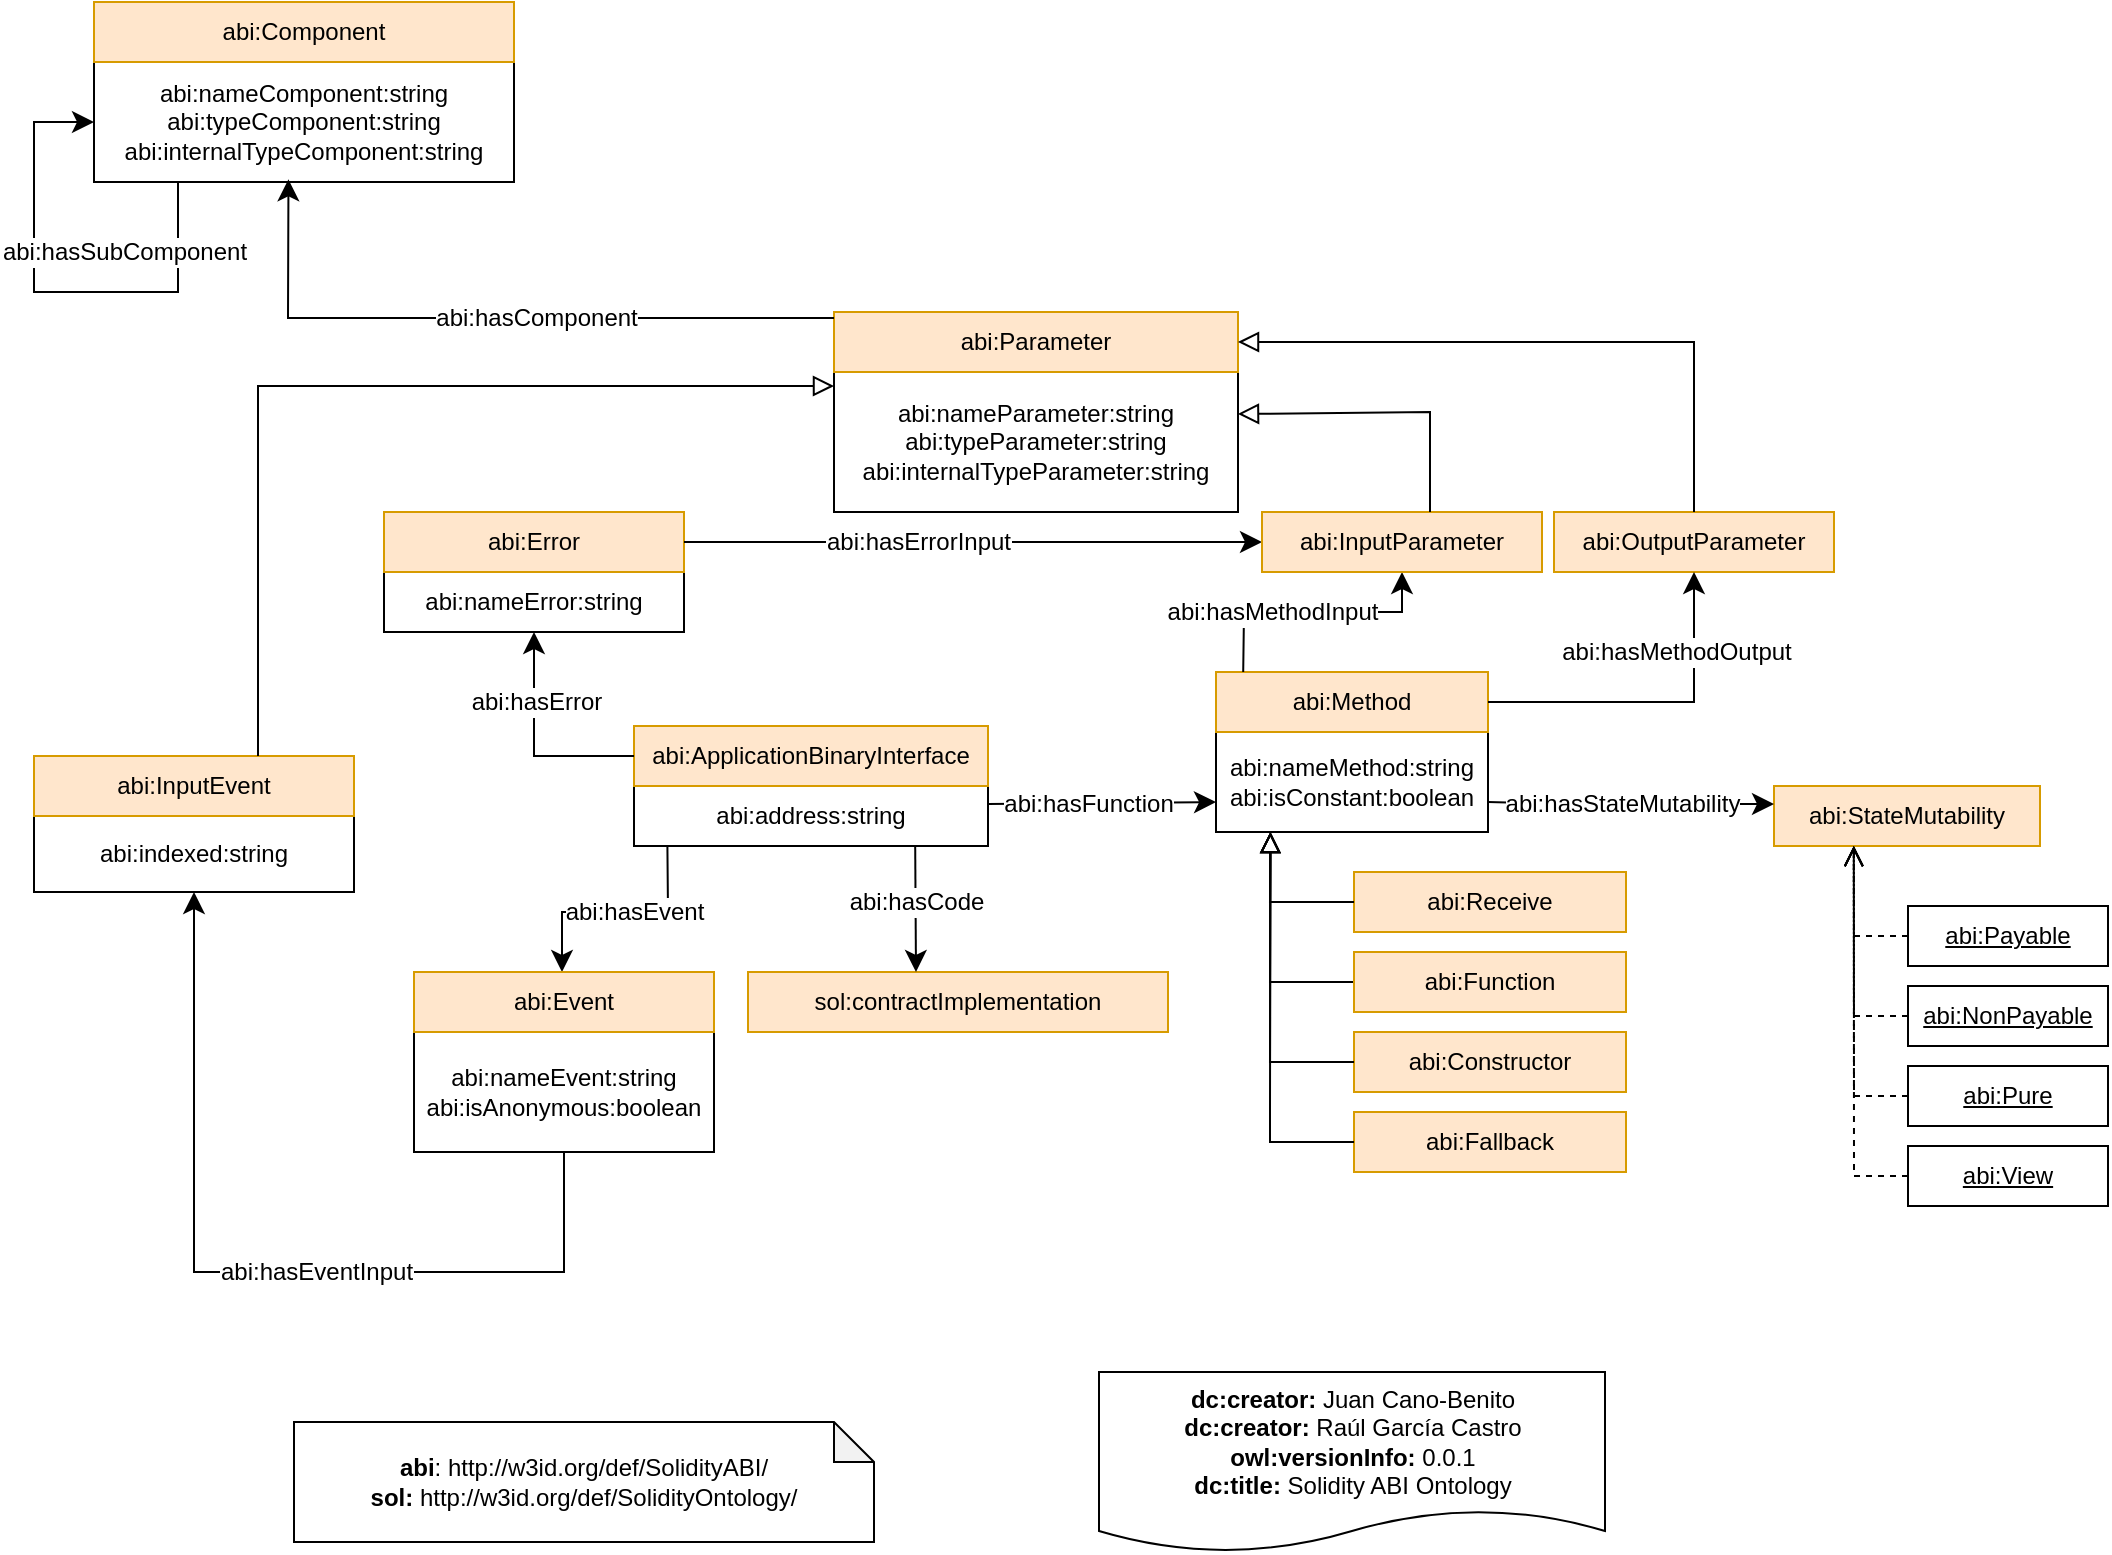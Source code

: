 <mxfile version="22.0.2" type="device">
  <diagram name="Página-1" id="bpEDX6xqWVn-J746UU-V">
    <mxGraphModel dx="1815" dy="2252" grid="1" gridSize="10" guides="1" tooltips="1" connect="1" arrows="1" fold="1" page="1" pageScale="1" pageWidth="827" pageHeight="1169" math="0" shadow="0">
      <root>
        <mxCell id="0" />
        <mxCell id="1" parent="0" />
        <mxCell id="cJj3Txq9HCWcAZoRYjCn-1" value="&lt;div&gt;&lt;b&gt;abi&lt;/b&gt;: http://w3id.org/def/SolidityABI/&lt;/div&gt;&lt;div&gt;&lt;b&gt;sol:&lt;/b&gt; http://w3id.org/def/SolidityOntology/&lt;br&gt;&lt;/div&gt;" style="shape=note;whiteSpace=wrap;html=1;backgroundOutline=1;darkOpacity=0.05;size=20;" parent="1" vertex="1">
          <mxGeometry x="-190" y="595" width="290" height="60" as="geometry" />
        </mxCell>
        <mxCell id="cJj3Txq9HCWcAZoRYjCn-2" value="&lt;div&gt;&lt;b&gt;dc:creator:&lt;/b&gt;&amp;nbsp;Juan Cano-Benito&lt;br&gt;&lt;div style=&quot;border-color: var(--border-color);&quot;&gt;&lt;b style=&quot;border-color: var(--border-color);&quot;&gt;dc:creator:&lt;/b&gt;&amp;nbsp;Raúl García Castro&lt;/div&gt;&lt;/div&gt;&lt;div&gt;&lt;b&gt;owl:versionInfo:&lt;/b&gt; 0.0.1&lt;/div&gt;&lt;div&gt;&lt;b&gt;dc:title:&lt;/b&gt;&amp;nbsp;Solidity ABI Ontology&lt;/div&gt;" style="shape=document;whiteSpace=wrap;html=1;boundedLbl=1;labelBackgroundColor=#ffffff;strokeColor=#000000;fontSize=12;fontColor=#000000;size=0.233;" parent="1" vertex="1">
          <mxGeometry x="212.5" y="570" width="253" height="90" as="geometry" />
        </mxCell>
        <mxCell id="cJj3Txq9HCWcAZoRYjCn-3" value="abi:address:string" style="rounded=0;whiteSpace=wrap;html=1;snapToPoint=1;points=[[0.1,0],[0.2,0],[0.3,0],[0.4,0],[0.5,0],[0.6,0],[0.7,0],[0.8,0],[0.9,0],[0,0.1],[0,0.3],[0,0.5],[0,0.7],[0,0.9],[0.1,1],[0.2,1],[0.3,1],[0.4,1],[0.5,1],[0.6,1],[0.7,1],[0.8,1],[0.9,1],[1,0.1],[1,0.3],[1,0.5],[1,0.7],[1,0.9]];" parent="1" vertex="1">
          <mxGeometry x="-20" y="277" width="177" height="30" as="geometry" />
        </mxCell>
        <mxCell id="cJj3Txq9HCWcAZoRYjCn-4" value="abi:ApplicationBinaryInterface" style="rounded=0;whiteSpace=wrap;html=1;snapToPoint=1;points=[[0.1,0],[0.2,0],[0.3,0],[0.4,0],[0.5,0],[0.6,0],[0.7,0],[0.8,0],[0.9,0],[0,0.1],[0,0.3],[0,0.5],[0,0.7],[0,0.9],[0.1,1],[0.2,1],[0.3,1],[0.4,1],[0.5,1],[0.6,1],[0.7,1],[0.8,1],[0.9,1],[1,0.1],[1,0.3],[1,0.5],[1,0.7],[1,0.9]];fillColor=#ffe6cc;strokeColor=#d79b00;" parent="1" vertex="1">
          <mxGeometry x="-20" y="247" width="177" height="30" as="geometry" />
        </mxCell>
        <mxCell id="cJj3Txq9HCWcAZoRYjCn-5" value="abi:nameMethod:string&lt;br&gt;abi:isConstant:boolean" style="rounded=0;whiteSpace=wrap;html=1;snapToPoint=1;points=[[0.1,0],[0.2,0],[0.3,0],[0.4,0],[0.5,0],[0.6,0],[0.7,0],[0.8,0],[0.9,0],[0,0.1],[0,0.3],[0,0.5],[0,0.7],[0,0.9],[0.1,1],[0.2,1],[0.3,1],[0.4,1],[0.5,1],[0.6,1],[0.7,1],[0.8,1],[0.9,1],[1,0.1],[1,0.3],[1,0.5],[1,0.7],[1,0.9]];" parent="1" vertex="1">
          <mxGeometry x="271" y="250" width="136" height="50" as="geometry" />
        </mxCell>
        <mxCell id="cJj3Txq9HCWcAZoRYjCn-6" value="abi:Method" style="rounded=0;whiteSpace=wrap;html=1;snapToPoint=1;points=[[0.1,0],[0.2,0],[0.3,0],[0.4,0],[0.5,0],[0.6,0],[0.7,0],[0.8,0],[0.9,0],[0,0.1],[0,0.3],[0,0.5],[0,0.7],[0,0.9],[0.1,1],[0.2,1],[0.3,1],[0.4,1],[0.5,1],[0.6,1],[0.7,1],[0.8,1],[0.9,1],[1,0.1],[1,0.3],[1,0.5],[1,0.7],[1,0.9]];fillColor=#ffe6cc;strokeColor=#d79b00;" parent="1" vertex="1">
          <mxGeometry x="271" y="220" width="136" height="30" as="geometry" />
        </mxCell>
        <mxCell id="cJj3Txq9HCWcAZoRYjCn-8" value="abi:OutputParameter" style="rounded=0;whiteSpace=wrap;html=1;snapToPoint=1;points=[[0.1,0],[0.2,0],[0.3,0],[0.4,0],[0.5,0],[0.6,0],[0.7,0],[0.8,0],[0.9,0],[0,0.1],[0,0.3],[0,0.5],[0,0.7],[0,0.9],[0.1,1],[0.2,1],[0.3,1],[0.4,1],[0.5,1],[0.6,1],[0.7,1],[0.8,1],[0.9,1],[1,0.1],[1,0.3],[1,0.5],[1,0.7],[1,0.9]];fillColor=#ffe6cc;strokeColor=#d79b00;" parent="1" vertex="1">
          <mxGeometry x="440" y="140" width="140" height="30" as="geometry" />
        </mxCell>
        <mxCell id="cJj3Txq9HCWcAZoRYjCn-9" value="abi:nameParameter:string&lt;br&gt;abi:typeParameter:string&lt;br&gt;abi:internalTypeParameter:string" style="rounded=0;whiteSpace=wrap;html=1;snapToPoint=1;points=[[0.1,0],[0.2,0],[0.3,0],[0.4,0],[0.5,0],[0.6,0],[0.7,0],[0.8,0],[0.9,0],[0,0.1],[0,0.3],[0,0.5],[0,0.7],[0,0.9],[0.1,1],[0.2,1],[0.3,1],[0.4,1],[0.5,1],[0.6,1],[0.7,1],[0.8,1],[0.9,1],[1,0.1],[1,0.3],[1,0.5],[1,0.7],[1,0.9]];" parent="1" vertex="1">
          <mxGeometry x="80" y="70" width="202" height="70" as="geometry" />
        </mxCell>
        <mxCell id="cJj3Txq9HCWcAZoRYjCn-10" value="abi:Parameter" style="rounded=0;whiteSpace=wrap;html=1;snapToPoint=1;points=[[0.1,0],[0.2,0],[0.3,0],[0.4,0],[0.5,0],[0.6,0],[0.7,0],[0.8,0],[0.9,0],[0,0.1],[0,0.3],[0,0.5],[0,0.7],[0,0.9],[0.1,1],[0.2,1],[0.3,1],[0.4,1],[0.5,1],[0.6,1],[0.7,1],[0.8,1],[0.9,1],[1,0.1],[1,0.3],[1,0.5],[1,0.7],[1,0.9]];fillColor=#ffe6cc;strokeColor=#d79b00;" parent="1" vertex="1">
          <mxGeometry x="80" y="40" width="202" height="30" as="geometry" />
        </mxCell>
        <mxCell id="cJj3Txq9HCWcAZoRYjCn-11" value="" style="endArrow=classic;html=1;exitX=1;exitY=0.3;exitDx=0;exitDy=0;entryX=0;entryY=0.7;entryDx=0;entryDy=0;endSize=8;arcSize=0;rounded=0;" parent="1" source="cJj3Txq9HCWcAZoRYjCn-3" target="cJj3Txq9HCWcAZoRYjCn-5" edge="1">
          <mxGeometry width="50" height="50" relative="1" as="geometry">
            <mxPoint x="127" y="360" as="sourcePoint" />
            <mxPoint x="324" y="360" as="targetPoint" />
          </mxGeometry>
        </mxCell>
        <mxCell id="cJj3Txq9HCWcAZoRYjCn-12" value="&lt;div&gt;abi:hasFunction&lt;br&gt;&lt;/div&gt;" style="text;html=1;align=center;verticalAlign=middle;resizable=0;points=[];labelBackgroundColor=#ffffff;" parent="cJj3Txq9HCWcAZoRYjCn-11" vertex="1" connectable="0">
          <mxGeometry x="-0.127" relative="1" as="geometry">
            <mxPoint as="offset" />
          </mxGeometry>
        </mxCell>
        <mxCell id="cJj3Txq9HCWcAZoRYjCn-13" value="" style="endArrow=block;html=1;fontColor=#000099;endFill=0;entryX=0.2;entryY=1;entryDx=0;entryDy=0;endSize=8;arcSize=0;rounded=0;exitX=0;exitY=0.5;exitDx=0;exitDy=0;" parent="1" source="cJj3Txq9HCWcAZoRYjCn-16" target="cJj3Txq9HCWcAZoRYjCn-5" edge="1">
          <mxGeometry width="50" height="50" relative="1" as="geometry">
            <mxPoint x="339" y="80" as="sourcePoint" />
            <mxPoint x="317" y="80" as="targetPoint" />
            <Array as="points">
              <mxPoint x="298" y="375" />
            </Array>
          </mxGeometry>
        </mxCell>
        <mxCell id="cJj3Txq9HCWcAZoRYjCn-16" value="abi:Function" style="rounded=0;whiteSpace=wrap;html=1;snapToPoint=1;points=[[0.1,0],[0.2,0],[0.3,0],[0.4,0],[0.5,0],[0.6,0],[0.7,0],[0.8,0],[0.9,0],[0,0.1],[0,0.3],[0,0.5],[0,0.7],[0,0.9],[0.1,1],[0.2,1],[0.3,1],[0.4,1],[0.5,1],[0.6,1],[0.7,1],[0.8,1],[0.9,1],[1,0.1],[1,0.3],[1,0.5],[1,0.7],[1,0.9]];fillColor=#ffe6cc;strokeColor=#d79b00;" parent="1" vertex="1">
          <mxGeometry x="340" y="360" width="136" height="30" as="geometry" />
        </mxCell>
        <mxCell id="cJj3Txq9HCWcAZoRYjCn-18" value="abi:Constructor" style="rounded=0;whiteSpace=wrap;html=1;snapToPoint=1;points=[[0.1,0],[0.2,0],[0.3,0],[0.4,0],[0.5,0],[0.6,0],[0.7,0],[0.8,0],[0.9,0],[0,0.1],[0,0.3],[0,0.5],[0,0.7],[0,0.9],[0.1,1],[0.2,1],[0.3,1],[0.4,1],[0.5,1],[0.6,1],[0.7,1],[0.8,1],[0.9,1],[1,0.1],[1,0.3],[1,0.5],[1,0.7],[1,0.9]];fillColor=#ffe6cc;strokeColor=#d79b00;" parent="1" vertex="1">
          <mxGeometry x="340" y="400" width="136" height="30" as="geometry" />
        </mxCell>
        <mxCell id="cJj3Txq9HCWcAZoRYjCn-19" value="abi:Fallback" style="rounded=0;whiteSpace=wrap;html=1;snapToPoint=1;points=[[0.1,0],[0.2,0],[0.3,0],[0.4,0],[0.5,0],[0.6,0],[0.7,0],[0.8,0],[0.9,0],[0,0.1],[0,0.3],[0,0.5],[0,0.7],[0,0.9],[0.1,1],[0.2,1],[0.3,1],[0.4,1],[0.5,1],[0.6,1],[0.7,1],[0.8,1],[0.9,1],[1,0.1],[1,0.3],[1,0.5],[1,0.7],[1,0.9]];fillColor=#ffe6cc;strokeColor=#d79b00;" parent="1" vertex="1">
          <mxGeometry x="340" y="440" width="136" height="30" as="geometry" />
        </mxCell>
        <mxCell id="cJj3Txq9HCWcAZoRYjCn-20" value="" style="endArrow=block;html=1;fontColor=#000099;endFill=0;endSize=8;arcSize=0;rounded=0;exitX=0;exitY=0.5;exitDx=0;exitDy=0;entryX=0.2;entryY=1;entryDx=0;entryDy=0;" parent="1" source="cJj3Txq9HCWcAZoRYjCn-18" target="cJj3Txq9HCWcAZoRYjCn-5" edge="1">
          <mxGeometry width="50" height="50" relative="1" as="geometry">
            <mxPoint x="387" y="85" as="sourcePoint" />
            <mxPoint x="307" y="170" as="targetPoint" />
            <Array as="points">
              <mxPoint x="298" y="415" />
            </Array>
          </mxGeometry>
        </mxCell>
        <mxCell id="cJj3Txq9HCWcAZoRYjCn-21" value="" style="endArrow=block;html=1;fontColor=#000099;endFill=0;endSize=8;arcSize=0;rounded=0;exitX=0;exitY=0.5;exitDx=0;exitDy=0;entryX=0.2;entryY=1;entryDx=0;entryDy=0;" parent="1" source="cJj3Txq9HCWcAZoRYjCn-19" target="cJj3Txq9HCWcAZoRYjCn-5" edge="1">
          <mxGeometry width="50" height="50" relative="1" as="geometry">
            <mxPoint x="387" y="125" as="sourcePoint" />
            <mxPoint x="349" y="230" as="targetPoint" />
            <Array as="points">
              <mxPoint x="298" y="455" />
              <mxPoint x="298" y="440" />
            </Array>
          </mxGeometry>
        </mxCell>
        <mxCell id="cJj3Txq9HCWcAZoRYjCn-23" value="abi:StateMutability" style="rounded=0;whiteSpace=wrap;html=1;snapToPoint=1;points=[[0.1,0],[0.2,0],[0.3,0],[0.4,0],[0.5,0],[0.6,0],[0.7,0],[0.8,0],[0.9,0],[0,0.1],[0,0.3],[0,0.5],[0,0.7],[0,0.9],[0.1,1],[0.2,1],[0.3,1],[0.4,1],[0.5,1],[0.6,1],[0.7,1],[0.8,1],[0.9,1],[1,0.1],[1,0.3],[1,0.5],[1,0.7],[1,0.9]];fillColor=#ffe6cc;strokeColor=#d79b00;" parent="1" vertex="1">
          <mxGeometry x="550" y="277" width="133" height="30" as="geometry" />
        </mxCell>
        <mxCell id="cJj3Txq9HCWcAZoRYjCn-24" value="" style="endArrow=classic;html=1;exitX=1;exitY=0.5;exitDx=0;exitDy=0;entryX=0.5;entryY=1;entryDx=0;entryDy=0;endSize=8;arcSize=0;rounded=0;" parent="1" source="cJj3Txq9HCWcAZoRYjCn-6" target="cJj3Txq9HCWcAZoRYjCn-8" edge="1">
          <mxGeometry width="50" height="50" relative="1" as="geometry">
            <mxPoint x="407" y="310" as="sourcePoint" />
            <mxPoint x="535" y="310" as="targetPoint" />
            <Array as="points">
              <mxPoint x="510" y="235" />
            </Array>
          </mxGeometry>
        </mxCell>
        <mxCell id="cJj3Txq9HCWcAZoRYjCn-25" value="&lt;div&gt;abi:hasMethodOutput&lt;br&gt;&lt;/div&gt;" style="text;html=1;align=center;verticalAlign=middle;resizable=0;points=[];labelBackgroundColor=#ffffff;" parent="cJj3Txq9HCWcAZoRYjCn-24" vertex="1" connectable="0">
          <mxGeometry x="-0.127" relative="1" as="geometry">
            <mxPoint x="20" y="-25" as="offset" />
          </mxGeometry>
        </mxCell>
        <mxCell id="cJj3Txq9HCWcAZoRYjCn-26" value="" style="endArrow=classic;html=1;exitX=0.1;exitY=0;exitDx=0;exitDy=0;entryX=0.5;entryY=1;entryDx=0;entryDy=0;endSize=8;arcSize=0;rounded=0;" parent="1" source="cJj3Txq9HCWcAZoRYjCn-6" target="rs8FluNcS8zjpksZ3zof-5" edge="1">
          <mxGeometry width="50" height="50" relative="1" as="geometry">
            <mxPoint x="417" y="313" as="sourcePoint" />
            <mxPoint x="567" y="271" as="targetPoint" />
            <Array as="points">
              <mxPoint x="285" y="190" />
              <mxPoint x="364" y="190" />
            </Array>
          </mxGeometry>
        </mxCell>
        <mxCell id="cJj3Txq9HCWcAZoRYjCn-27" value="&lt;div&gt;abi:hasMethodInput&lt;br&gt;&lt;/div&gt;" style="text;html=1;align=center;verticalAlign=middle;resizable=0;points=[];labelBackgroundColor=#ffffff;" parent="cJj3Txq9HCWcAZoRYjCn-26" vertex="1" connectable="0">
          <mxGeometry x="-0.127" relative="1" as="geometry">
            <mxPoint x="-13" as="offset" />
          </mxGeometry>
        </mxCell>
        <mxCell id="cJj3Txq9HCWcAZoRYjCn-28" value="" style="endArrow=classic;html=1;exitX=1;exitY=0.7;exitDx=0;exitDy=0;entryX=0;entryY=0.3;entryDx=0;entryDy=0;endSize=8;arcSize=0;rounded=0;" parent="1" source="cJj3Txq9HCWcAZoRYjCn-5" target="cJj3Txq9HCWcAZoRYjCn-23" edge="1">
          <mxGeometry width="50" height="50" relative="1" as="geometry">
            <mxPoint x="427" y="282" as="sourcePoint" />
            <mxPoint x="577" y="240" as="targetPoint" />
            <Array as="points">
              <mxPoint x="450" y="286" />
            </Array>
          </mxGeometry>
        </mxCell>
        <mxCell id="cJj3Txq9HCWcAZoRYjCn-29" value="&lt;div&gt;abi:hasStateMutability&lt;br&gt;&lt;/div&gt;" style="text;html=1;align=center;verticalAlign=middle;resizable=0;points=[];labelBackgroundColor=#ffffff;" parent="cJj3Txq9HCWcAZoRYjCn-28" vertex="1" connectable="0">
          <mxGeometry x="-0.127" relative="1" as="geometry">
            <mxPoint x="4" as="offset" />
          </mxGeometry>
        </mxCell>
        <mxCell id="cJj3Txq9HCWcAZoRYjCn-38" value="" style="endArrow=classic;html=1;exitX=0.1;exitY=1;exitDx=0;exitDy=0;endSize=8;arcSize=0;rounded=0;entryX=0.5;entryY=0;entryDx=0;entryDy=0;" parent="1" edge="1">
          <mxGeometry width="50" height="50" relative="1" as="geometry">
            <mxPoint x="-3.3" y="307" as="sourcePoint" />
            <mxPoint x="-56" y="370" as="targetPoint" />
            <Array as="points">
              <mxPoint x="-3" y="340" />
              <mxPoint x="-56" y="340" />
            </Array>
          </mxGeometry>
        </mxCell>
        <mxCell id="cJj3Txq9HCWcAZoRYjCn-39" value="&lt;div&gt;abi:hasEvent&lt;br&gt;&lt;/div&gt;" style="text;html=1;align=center;verticalAlign=middle;resizable=0;points=[];labelBackgroundColor=#ffffff;" parent="cJj3Txq9HCWcAZoRYjCn-38" vertex="1" connectable="0">
          <mxGeometry x="-0.127" relative="1" as="geometry">
            <mxPoint as="offset" />
          </mxGeometry>
        </mxCell>
        <mxCell id="cJj3Txq9HCWcAZoRYjCn-40" value="abi:nameEvent:string&lt;br&gt;abi:isAnonymous:boolean" style="rounded=0;whiteSpace=wrap;html=1;snapToPoint=1;points=[[0.1,0],[0.2,0],[0.3,0],[0.4,0],[0.5,0],[0.6,0],[0.7,0],[0.8,0],[0.9,0],[0,0.1],[0,0.3],[0,0.5],[0,0.7],[0,0.9],[0.1,1],[0.2,1],[0.3,1],[0.4,1],[0.5,1],[0.6,1],[0.7,1],[0.8,1],[0.9,1],[1,0.1],[1,0.3],[1,0.5],[1,0.7],[1,0.9]];" parent="1" vertex="1">
          <mxGeometry x="-130" y="400" width="150" height="60" as="geometry" />
        </mxCell>
        <mxCell id="cJj3Txq9HCWcAZoRYjCn-41" value="abi:Event" style="rounded=0;whiteSpace=wrap;html=1;snapToPoint=1;points=[[0.1,0],[0.2,0],[0.3,0],[0.4,0],[0.5,0],[0.6,0],[0.7,0],[0.8,0],[0.9,0],[0,0.1],[0,0.3],[0,0.5],[0,0.7],[0,0.9],[0.1,1],[0.2,1],[0.3,1],[0.4,1],[0.5,1],[0.6,1],[0.7,1],[0.8,1],[0.9,1],[1,0.1],[1,0.3],[1,0.5],[1,0.7],[1,0.9]];fillColor=#ffe6cc;strokeColor=#d79b00;" parent="1" vertex="1">
          <mxGeometry x="-130" y="370" width="150" height="30" as="geometry" />
        </mxCell>
        <mxCell id="cJj3Txq9HCWcAZoRYjCn-42" value="abi:indexed:string" style="rounded=0;whiteSpace=wrap;html=1;snapToPoint=1;points=[[0.1,0],[0.2,0],[0.3,0],[0.4,0],[0.5,0],[0.6,0],[0.7,0],[0.8,0],[0.9,0],[0,0.1],[0,0.3],[0,0.5],[0,0.7],[0,0.9],[0.1,1],[0.2,1],[0.3,1],[0.4,1],[0.5,1],[0.6,1],[0.7,1],[0.8,1],[0.9,1],[1,0.1],[1,0.3],[1,0.5],[1,0.7],[1,0.9]];" parent="1" vertex="1">
          <mxGeometry x="-320" y="292" width="160" height="38" as="geometry" />
        </mxCell>
        <mxCell id="cJj3Txq9HCWcAZoRYjCn-43" value="abi:InputEvent" style="rounded=0;whiteSpace=wrap;html=1;snapToPoint=1;points=[[0.1,0],[0.2,0],[0.3,0],[0.4,0],[0.5,0],[0.6,0],[0.7,0],[0.8,0],[0.9,0],[0,0.1],[0,0.3],[0,0.5],[0,0.7],[0,0.9],[0.1,1],[0.2,1],[0.3,1],[0.4,1],[0.5,1],[0.6,1],[0.7,1],[0.8,1],[0.9,1],[1,0.1],[1,0.3],[1,0.5],[1,0.7],[1,0.9]];fillColor=#ffe6cc;strokeColor=#d79b00;" parent="1" vertex="1">
          <mxGeometry x="-320" y="262" width="160" height="30" as="geometry" />
        </mxCell>
        <mxCell id="cJj3Txq9HCWcAZoRYjCn-45" value="" style="endArrow=classic;html=1;exitX=0.5;exitY=1;exitDx=0;exitDy=0;entryX=0.5;entryY=1;entryDx=0;entryDy=0;endSize=8;arcSize=0;rounded=0;" parent="1" source="cJj3Txq9HCWcAZoRYjCn-40" target="cJj3Txq9HCWcAZoRYjCn-42" edge="1">
          <mxGeometry width="50" height="50" relative="1" as="geometry">
            <mxPoint x="-7" y="565" as="sourcePoint" />
            <mxPoint x="143" y="596" as="targetPoint" />
            <Array as="points">
              <mxPoint x="-55" y="520" />
              <mxPoint x="-240" y="520" />
            </Array>
          </mxGeometry>
        </mxCell>
        <mxCell id="cJj3Txq9HCWcAZoRYjCn-46" value="&lt;div&gt;abi:hasEventInput&lt;br&gt;&lt;/div&gt;" style="text;html=1;align=center;verticalAlign=middle;resizable=0;points=[];labelBackgroundColor=#ffffff;" parent="cJj3Txq9HCWcAZoRYjCn-45" vertex="1" connectable="0">
          <mxGeometry x="-0.127" relative="1" as="geometry">
            <mxPoint x="6" as="offset" />
          </mxGeometry>
        </mxCell>
        <mxCell id="YEbua0Xe0tTHwc7vpoXJ-1" value="abi:Receive" style="rounded=0;whiteSpace=wrap;html=1;snapToPoint=1;points=[[0.1,0],[0.2,0],[0.3,0],[0.4,0],[0.5,0],[0.6,0],[0.7,0],[0.8,0],[0.9,0],[0,0.1],[0,0.3],[0,0.5],[0,0.7],[0,0.9],[0.1,1],[0.2,1],[0.3,1],[0.4,1],[0.5,1],[0.6,1],[0.7,1],[0.8,1],[0.9,1],[1,0.1],[1,0.3],[1,0.5],[1,0.7],[1,0.9]];fillColor=#ffe6cc;strokeColor=#d79b00;" parent="1" vertex="1">
          <mxGeometry x="340" y="320" width="136" height="30" as="geometry" />
        </mxCell>
        <mxCell id="YEbua0Xe0tTHwc7vpoXJ-2" value="" style="endArrow=block;html=1;fontColor=#000099;endFill=0;entryX=0.2;entryY=1;entryDx=0;entryDy=0;endSize=8;arcSize=0;rounded=0;exitX=0;exitY=0.5;exitDx=0;exitDy=0;" parent="1" source="YEbua0Xe0tTHwc7vpoXJ-1" target="cJj3Txq9HCWcAZoRYjCn-5" edge="1">
          <mxGeometry width="50" height="50" relative="1" as="geometry">
            <mxPoint x="387" y="85" as="sourcePoint" />
            <mxPoint x="349" y="230" as="targetPoint" />
            <Array as="points">
              <mxPoint x="298" y="335" />
            </Array>
          </mxGeometry>
        </mxCell>
        <mxCell id="YEbua0Xe0tTHwc7vpoXJ-3" value="" style="endArrow=classic;html=1;exitX=0;exitY=0.5;exitDx=0;exitDy=0;endSize=8;arcSize=0;rounded=0;entryX=0.5;entryY=1;entryDx=0;entryDy=0;" parent="1" source="cJj3Txq9HCWcAZoRYjCn-4" target="YEbua0Xe0tTHwc7vpoXJ-5" edge="1">
          <mxGeometry width="50" height="50" relative="1" as="geometry">
            <mxPoint x="85" y="317" as="sourcePoint" />
            <mxPoint x="20" y="200" as="targetPoint" />
            <Array as="points">
              <mxPoint x="-70" y="262" />
            </Array>
          </mxGeometry>
        </mxCell>
        <mxCell id="YEbua0Xe0tTHwc7vpoXJ-4" value="&lt;div&gt;abi:hasError&lt;br&gt;&lt;/div&gt;" style="text;html=1;align=center;verticalAlign=middle;resizable=0;points=[];labelBackgroundColor=#ffffff;" parent="YEbua0Xe0tTHwc7vpoXJ-3" vertex="1" connectable="0">
          <mxGeometry x="-0.127" relative="1" as="geometry">
            <mxPoint y="-27" as="offset" />
          </mxGeometry>
        </mxCell>
        <mxCell id="YEbua0Xe0tTHwc7vpoXJ-5" value="abi:nameError:string" style="rounded=0;whiteSpace=wrap;html=1;snapToPoint=1;points=[[0.1,0],[0.2,0],[0.3,0],[0.4,0],[0.5,0],[0.6,0],[0.7,0],[0.8,0],[0.9,0],[0,0.1],[0,0.3],[0,0.5],[0,0.7],[0,0.9],[0.1,1],[0.2,1],[0.3,1],[0.4,1],[0.5,1],[0.6,1],[0.7,1],[0.8,1],[0.9,1],[1,0.1],[1,0.3],[1,0.5],[1,0.7],[1,0.9]];" parent="1" vertex="1">
          <mxGeometry x="-145" y="170" width="150" height="30" as="geometry" />
        </mxCell>
        <mxCell id="YEbua0Xe0tTHwc7vpoXJ-6" value="abi:Error" style="rounded=0;whiteSpace=wrap;html=1;snapToPoint=1;points=[[0.1,0],[0.2,0],[0.3,0],[0.4,0],[0.5,0],[0.6,0],[0.7,0],[0.8,0],[0.9,0],[0,0.1],[0,0.3],[0,0.5],[0,0.7],[0,0.9],[0.1,1],[0.2,1],[0.3,1],[0.4,1],[0.5,1],[0.6,1],[0.7,1],[0.8,1],[0.9,1],[1,0.1],[1,0.3],[1,0.5],[1,0.7],[1,0.9]];fillColor=#ffe6cc;strokeColor=#d79b00;" parent="1" vertex="1">
          <mxGeometry x="-145" y="140" width="150" height="30" as="geometry" />
        </mxCell>
        <mxCell id="YEbua0Xe0tTHwc7vpoXJ-7" value="" style="endArrow=classic;html=1;exitX=1;exitY=0.5;exitDx=0;exitDy=0;endSize=8;arcSize=0;rounded=0;entryX=0;entryY=0.5;entryDx=0;entryDy=0;" parent="1" source="YEbua0Xe0tTHwc7vpoXJ-6" target="rs8FluNcS8zjpksZ3zof-5" edge="1">
          <mxGeometry width="50" height="50" relative="1" as="geometry">
            <mxPoint x="17" y="272" as="sourcePoint" />
            <mxPoint x="-105" y="210" as="targetPoint" />
            <Array as="points" />
          </mxGeometry>
        </mxCell>
        <mxCell id="YEbua0Xe0tTHwc7vpoXJ-8" value="&lt;div&gt;abi:hasErrorInput&lt;br&gt;&lt;/div&gt;" style="text;html=1;align=center;verticalAlign=middle;resizable=0;points=[];labelBackgroundColor=#ffffff;" parent="YEbua0Xe0tTHwc7vpoXJ-7" vertex="1" connectable="0">
          <mxGeometry x="-0.127" relative="1" as="geometry">
            <mxPoint x="-9" as="offset" />
          </mxGeometry>
        </mxCell>
        <mxCell id="YEbua0Xe0tTHwc7vpoXJ-10" value="abi:nameComponent:string&lt;br&gt;abi:typeComponent:string&lt;br&gt;abi:internalTypeComponent:string" style="rounded=0;whiteSpace=wrap;html=1;snapToPoint=1;points=[[0.1,0],[0.2,0],[0.3,0],[0.4,0],[0.5,0],[0.6,0],[0.7,0],[0.8,0],[0.9,0],[0,0.1],[0,0.3],[0,0.5],[0,0.7],[0,0.9],[0.1,1],[0.2,1],[0.3,1],[0.4,1],[0.5,1],[0.6,1],[0.7,1],[0.8,1],[0.9,1],[1,0.1],[1,0.3],[1,0.5],[1,0.7],[1,0.9]];" parent="1" vertex="1">
          <mxGeometry x="-290" y="-85" width="210" height="60" as="geometry" />
        </mxCell>
        <mxCell id="YEbua0Xe0tTHwc7vpoXJ-11" value="abi:Component" style="rounded=0;whiteSpace=wrap;html=1;snapToPoint=1;points=[[0.1,0],[0.2,0],[0.3,0],[0.4,0],[0.5,0],[0.6,0],[0.7,0],[0.8,0],[0.9,0],[0,0.1],[0,0.3],[0,0.5],[0,0.7],[0,0.9],[0.1,1],[0.2,1],[0.3,1],[0.4,1],[0.5,1],[0.6,1],[0.7,1],[0.8,1],[0.9,1],[1,0.1],[1,0.3],[1,0.5],[1,0.7],[1,0.9]];fillColor=#ffe6cc;strokeColor=#d79b00;" parent="1" vertex="1">
          <mxGeometry x="-290" y="-115" width="210" height="30" as="geometry" />
        </mxCell>
        <mxCell id="YEbua0Xe0tTHwc7vpoXJ-16" value="" style="endArrow=classic;html=1;exitX=0;exitY=0.1;exitDx=0;exitDy=0;endSize=8;arcSize=0;rounded=0;entryX=0.463;entryY=0.978;entryDx=0;entryDy=0;entryPerimeter=0;" parent="1" source="cJj3Txq9HCWcAZoRYjCn-10" target="YEbua0Xe0tTHwc7vpoXJ-10" edge="1">
          <mxGeometry width="50" height="50" relative="1" as="geometry">
            <mxPoint x="228" y="50" as="sourcePoint" />
            <mxPoint x="-250" y="410" as="targetPoint" />
            <Array as="points">
              <mxPoint x="-193" y="43" />
            </Array>
          </mxGeometry>
        </mxCell>
        <mxCell id="YEbua0Xe0tTHwc7vpoXJ-17" value="&lt;div&gt;abi:hasComponent&lt;br&gt;&lt;/div&gt;" style="text;html=1;align=center;verticalAlign=middle;resizable=0;points=[];labelBackgroundColor=#ffffff;" parent="YEbua0Xe0tTHwc7vpoXJ-16" vertex="1" connectable="0">
          <mxGeometry x="-0.127" relative="1" as="geometry">
            <mxPoint as="offset" />
          </mxGeometry>
        </mxCell>
        <mxCell id="YEbua0Xe0tTHwc7vpoXJ-20" value="" style="endArrow=classic;html=1;exitX=0.2;exitY=1;exitDx=0;exitDy=0;endSize=8;arcSize=0;rounded=0;entryX=0;entryY=0.5;entryDx=0;entryDy=0;" parent="1" source="YEbua0Xe0tTHwc7vpoXJ-10" target="YEbua0Xe0tTHwc7vpoXJ-10" edge="1">
          <mxGeometry width="50" height="50" relative="1" as="geometry">
            <mxPoint x="-310" y="10" as="sourcePoint" />
            <mxPoint x="-460" y="-110" as="targetPoint" />
            <Array as="points">
              <mxPoint x="-248" y="30" />
              <mxPoint x="-320" y="30" />
              <mxPoint x="-320" y="-55" />
            </Array>
          </mxGeometry>
        </mxCell>
        <mxCell id="YEbua0Xe0tTHwc7vpoXJ-21" value="&lt;div&gt;abi:hasSubComponent&lt;br&gt;&lt;/div&gt;" style="text;html=1;align=center;verticalAlign=middle;resizable=0;points=[];labelBackgroundColor=#ffffff;" parent="YEbua0Xe0tTHwc7vpoXJ-20" vertex="1" connectable="0">
          <mxGeometry x="-0.127" relative="1" as="geometry">
            <mxPoint x="23" y="-20" as="offset" />
          </mxGeometry>
        </mxCell>
        <mxCell id="XDi0Bp43TBWCdVa-9cTi-1" value="" style="endArrow=block;html=1;fontColor=#000099;endFill=0;entryX=1;entryY=0.5;entryDx=0;entryDy=0;endSize=8;arcSize=0;rounded=0;exitX=0.5;exitY=0;exitDx=0;exitDy=0;" parent="1" source="cJj3Txq9HCWcAZoRYjCn-8" target="cJj3Txq9HCWcAZoRYjCn-10" edge="1">
          <mxGeometry width="50" height="50" relative="1" as="geometry">
            <mxPoint x="618" y="172.5" as="sourcePoint" />
            <mxPoint x="580" y="351.5" as="targetPoint" />
            <Array as="points">
              <mxPoint x="510" y="55" />
            </Array>
          </mxGeometry>
        </mxCell>
        <mxCell id="XDi0Bp43TBWCdVa-9cTi-2" value="" style="endArrow=block;html=1;fontColor=#000099;endFill=0;entryX=0;entryY=0.1;entryDx=0;entryDy=0;endSize=8;arcSize=0;rounded=0;exitX=0.7;exitY=0;exitDx=0;exitDy=0;" parent="1" source="cJj3Txq9HCWcAZoRYjCn-43" target="cJj3Txq9HCWcAZoRYjCn-9" edge="1">
          <mxGeometry width="50" height="50" relative="1" as="geometry">
            <mxPoint x="271" y="535" as="sourcePoint" />
            <mxPoint x="-156" y="181" as="targetPoint" />
            <Array as="points">
              <mxPoint x="-208" y="77" />
            </Array>
          </mxGeometry>
        </mxCell>
        <mxCell id="rs8FluNcS8zjpksZ3zof-5" value="abi:InputParameter" style="rounded=0;whiteSpace=wrap;html=1;snapToPoint=1;points=[[0.1,0],[0.2,0],[0.3,0],[0.4,0],[0.5,0],[0.6,0],[0.7,0],[0.8,0],[0.9,0],[0,0.1],[0,0.3],[0,0.5],[0,0.7],[0,0.9],[0.1,1],[0.2,1],[0.3,1],[0.4,1],[0.5,1],[0.6,1],[0.7,1],[0.8,1],[0.9,1],[1,0.1],[1,0.3],[1,0.5],[1,0.7],[1,0.9]];fillColor=#ffe6cc;strokeColor=#d79b00;" parent="1" vertex="1">
          <mxGeometry x="294" y="140" width="140" height="30" as="geometry" />
        </mxCell>
        <mxCell id="rs8FluNcS8zjpksZ3zof-6" value="" style="endArrow=block;html=1;fontColor=#000099;endFill=0;entryX=1;entryY=0.3;entryDx=0;entryDy=0;endSize=8;arcSize=0;rounded=0;exitX=0.6;exitY=0;exitDx=0;exitDy=0;" parent="1" source="rs8FluNcS8zjpksZ3zof-5" target="cJj3Txq9HCWcAZoRYjCn-9" edge="1">
          <mxGeometry width="50" height="50" relative="1" as="geometry">
            <mxPoint x="520" y="150" as="sourcePoint" />
            <mxPoint x="292" y="65" as="targetPoint" />
            <Array as="points">
              <mxPoint x="378" y="90" />
            </Array>
          </mxGeometry>
        </mxCell>
        <mxCell id="rs8FluNcS8zjpksZ3zof-11" value="" style="endArrow=open;html=1;fontColor=#000099;exitX=0;exitY=0.5;exitDx=0;exitDy=0;endFill=0;dashed=1;entryX=0.3;entryY=1;entryDx=0;entryDy=0;endSize=8;arcSize=0;startArrow=none;startFill=0;startSize=8;rounded=0;" parent="1" source="CwrkoWr39z1SSpxz46T6-1" target="cJj3Txq9HCWcAZoRYjCn-23" edge="1">
          <mxGeometry width="50" height="50" relative="1" as="geometry">
            <mxPoint x="650" y="352" as="sourcePoint" />
            <mxPoint x="636.75" y="422" as="targetPoint" />
            <Array as="points">
              <mxPoint x="590" y="352" />
            </Array>
          </mxGeometry>
        </mxCell>
        <mxCell id="rs8FluNcS8zjpksZ3zof-15" value="" style="endArrow=open;html=1;fontColor=#000099;exitX=0;exitY=0.5;exitDx=0;exitDy=0;endFill=0;dashed=1;entryX=0.3;entryY=1;entryDx=0;entryDy=0;endSize=8;arcSize=0;startArrow=none;startFill=0;startSize=8;rounded=0;" parent="1" source="CwrkoWr39z1SSpxz46T6-6" target="cJj3Txq9HCWcAZoRYjCn-23" edge="1">
          <mxGeometry width="50" height="50" relative="1" as="geometry">
            <mxPoint x="650" y="472" as="sourcePoint" />
            <mxPoint x="550" y="442" as="targetPoint" />
            <Array as="points">
              <mxPoint x="590" y="472" />
            </Array>
          </mxGeometry>
        </mxCell>
        <mxCell id="rs8FluNcS8zjpksZ3zof-16" value="" style="endArrow=open;html=1;fontColor=#000099;exitX=0;exitY=0.5;exitDx=0;exitDy=0;endFill=0;dashed=1;entryX=0.3;entryY=1;entryDx=0;entryDy=0;endSize=8;arcSize=0;startArrow=none;startFill=0;startSize=8;rounded=0;" parent="1" source="CwrkoWr39z1SSpxz46T6-2" target="cJj3Txq9HCWcAZoRYjCn-23" edge="1">
          <mxGeometry width="50" height="50" relative="1" as="geometry">
            <mxPoint x="650" y="392" as="sourcePoint" />
            <mxPoint x="610" y="327" as="targetPoint" />
            <Array as="points">
              <mxPoint x="590" y="392" />
            </Array>
          </mxGeometry>
        </mxCell>
        <mxCell id="rs8FluNcS8zjpksZ3zof-17" value="" style="endArrow=open;html=1;fontColor=#000099;exitX=0;exitY=0.5;exitDx=0;exitDy=0;endFill=0;dashed=1;endSize=8;arcSize=0;startArrow=none;startFill=0;startSize=8;rounded=0;entryX=0.3;entryY=1;entryDx=0;entryDy=0;" parent="1" source="CwrkoWr39z1SSpxz46T6-5" target="cJj3Txq9HCWcAZoRYjCn-23" edge="1">
          <mxGeometry width="50" height="50" relative="1" as="geometry">
            <mxPoint x="650" y="432" as="sourcePoint" />
            <mxPoint x="583" y="367" as="targetPoint" />
            <Array as="points">
              <mxPoint x="590" y="432" />
            </Array>
          </mxGeometry>
        </mxCell>
        <mxCell id="CwrkoWr39z1SSpxz46T6-1" value="&lt;u&gt;abi:Payable&lt;/u&gt;" style="rounded=0;whiteSpace=wrap;html=1;snapToPoint=1;points=[[0.1,0],[0.2,0],[0.3,0],[0.4,0],[0.5,0],[0.6,0],[0.7,0],[0.8,0],[0.9,0],[0,0.1],[0,0.3],[0,0.5],[0,0.7],[0,0.9],[0.1,1],[0.2,1],[0.3,1],[0.4,1],[0.5,1],[0.6,1],[0.7,1],[0.8,1],[0.9,1],[1,0.1],[1,0.3],[1,0.5],[1,0.7],[1,0.9]];" parent="1" vertex="1">
          <mxGeometry x="617" y="337" width="100" height="30" as="geometry" />
        </mxCell>
        <mxCell id="CwrkoWr39z1SSpxz46T6-2" value="&lt;u&gt;abi:NonPayable&lt;/u&gt;" style="rounded=0;whiteSpace=wrap;html=1;snapToPoint=1;points=[[0.1,0],[0.2,0],[0.3,0],[0.4,0],[0.5,0],[0.6,0],[0.7,0],[0.8,0],[0.9,0],[0,0.1],[0,0.3],[0,0.5],[0,0.7],[0,0.9],[0.1,1],[0.2,1],[0.3,1],[0.4,1],[0.5,1],[0.6,1],[0.7,1],[0.8,1],[0.9,1],[1,0.1],[1,0.3],[1,0.5],[1,0.7],[1,0.9]];" parent="1" vertex="1">
          <mxGeometry x="617" y="377" width="100" height="30" as="geometry" />
        </mxCell>
        <mxCell id="CwrkoWr39z1SSpxz46T6-5" value="&lt;u&gt;abi:Pure&lt;/u&gt;" style="rounded=0;whiteSpace=wrap;html=1;snapToPoint=1;points=[[0.1,0],[0.2,0],[0.3,0],[0.4,0],[0.5,0],[0.6,0],[0.7,0],[0.8,0],[0.9,0],[0,0.1],[0,0.3],[0,0.5],[0,0.7],[0,0.9],[0.1,1],[0.2,1],[0.3,1],[0.4,1],[0.5,1],[0.6,1],[0.7,1],[0.8,1],[0.9,1],[1,0.1],[1,0.3],[1,0.5],[1,0.7],[1,0.9]];" parent="1" vertex="1">
          <mxGeometry x="617" y="417" width="100" height="30" as="geometry" />
        </mxCell>
        <mxCell id="CwrkoWr39z1SSpxz46T6-6" value="&lt;u&gt;abi:View&lt;/u&gt;" style="rounded=0;whiteSpace=wrap;html=1;snapToPoint=1;points=[[0.1,0],[0.2,0],[0.3,0],[0.4,0],[0.5,0],[0.6,0],[0.7,0],[0.8,0],[0.9,0],[0,0.1],[0,0.3],[0,0.5],[0,0.7],[0,0.9],[0.1,1],[0.2,1],[0.3,1],[0.4,1],[0.5,1],[0.6,1],[0.7,1],[0.8,1],[0.9,1],[1,0.1],[1,0.3],[1,0.5],[1,0.7],[1,0.9]];" parent="1" vertex="1">
          <mxGeometry x="617" y="457" width="100" height="30" as="geometry" />
        </mxCell>
        <mxCell id="K3kMfihwzBYSS2jkINS5-1" value="sol:contractImplementation" style="rounded=0;whiteSpace=wrap;html=1;snapToPoint=1;points=[[0.1,0],[0.2,0],[0.3,0],[0.4,0],[0.5,0],[0.6,0],[0.7,0],[0.8,0],[0.9,0],[0,0.1],[0,0.3],[0,0.5],[0,0.7],[0,0.9],[0.1,1],[0.2,1],[0.3,1],[0.4,1],[0.5,1],[0.6,1],[0.7,1],[0.8,1],[0.9,1],[1,0.1],[1,0.3],[1,0.5],[1,0.7],[1,0.9]];fillColor=#ffe6cc;strokeColor=#d79b00;" vertex="1" parent="1">
          <mxGeometry x="37" y="370" width="210" height="30" as="geometry" />
        </mxCell>
        <mxCell id="K3kMfihwzBYSS2jkINS5-2" value="" style="endArrow=classic;html=1;exitX=0.8;exitY=1;exitDx=0;exitDy=0;endSize=8;arcSize=0;rounded=0;entryX=0.4;entryY=0;entryDx=0;entryDy=0;" edge="1" parent="1" target="K3kMfihwzBYSS2jkINS5-1">
          <mxGeometry width="50" height="50" relative="1" as="geometry">
            <mxPoint x="120.6" y="307" as="sourcePoint" />
            <mxPoint x="120" y="370" as="targetPoint" />
            <Array as="points" />
          </mxGeometry>
        </mxCell>
        <mxCell id="K3kMfihwzBYSS2jkINS5-3" value="&lt;div&gt;abi:hasCode&lt;br&gt;&lt;/div&gt;" style="text;html=1;align=center;verticalAlign=middle;resizable=0;points=[];labelBackgroundColor=#ffffff;" vertex="1" connectable="0" parent="K3kMfihwzBYSS2jkINS5-2">
          <mxGeometry x="-0.127" relative="1" as="geometry">
            <mxPoint as="offset" />
          </mxGeometry>
        </mxCell>
      </root>
    </mxGraphModel>
  </diagram>
</mxfile>
